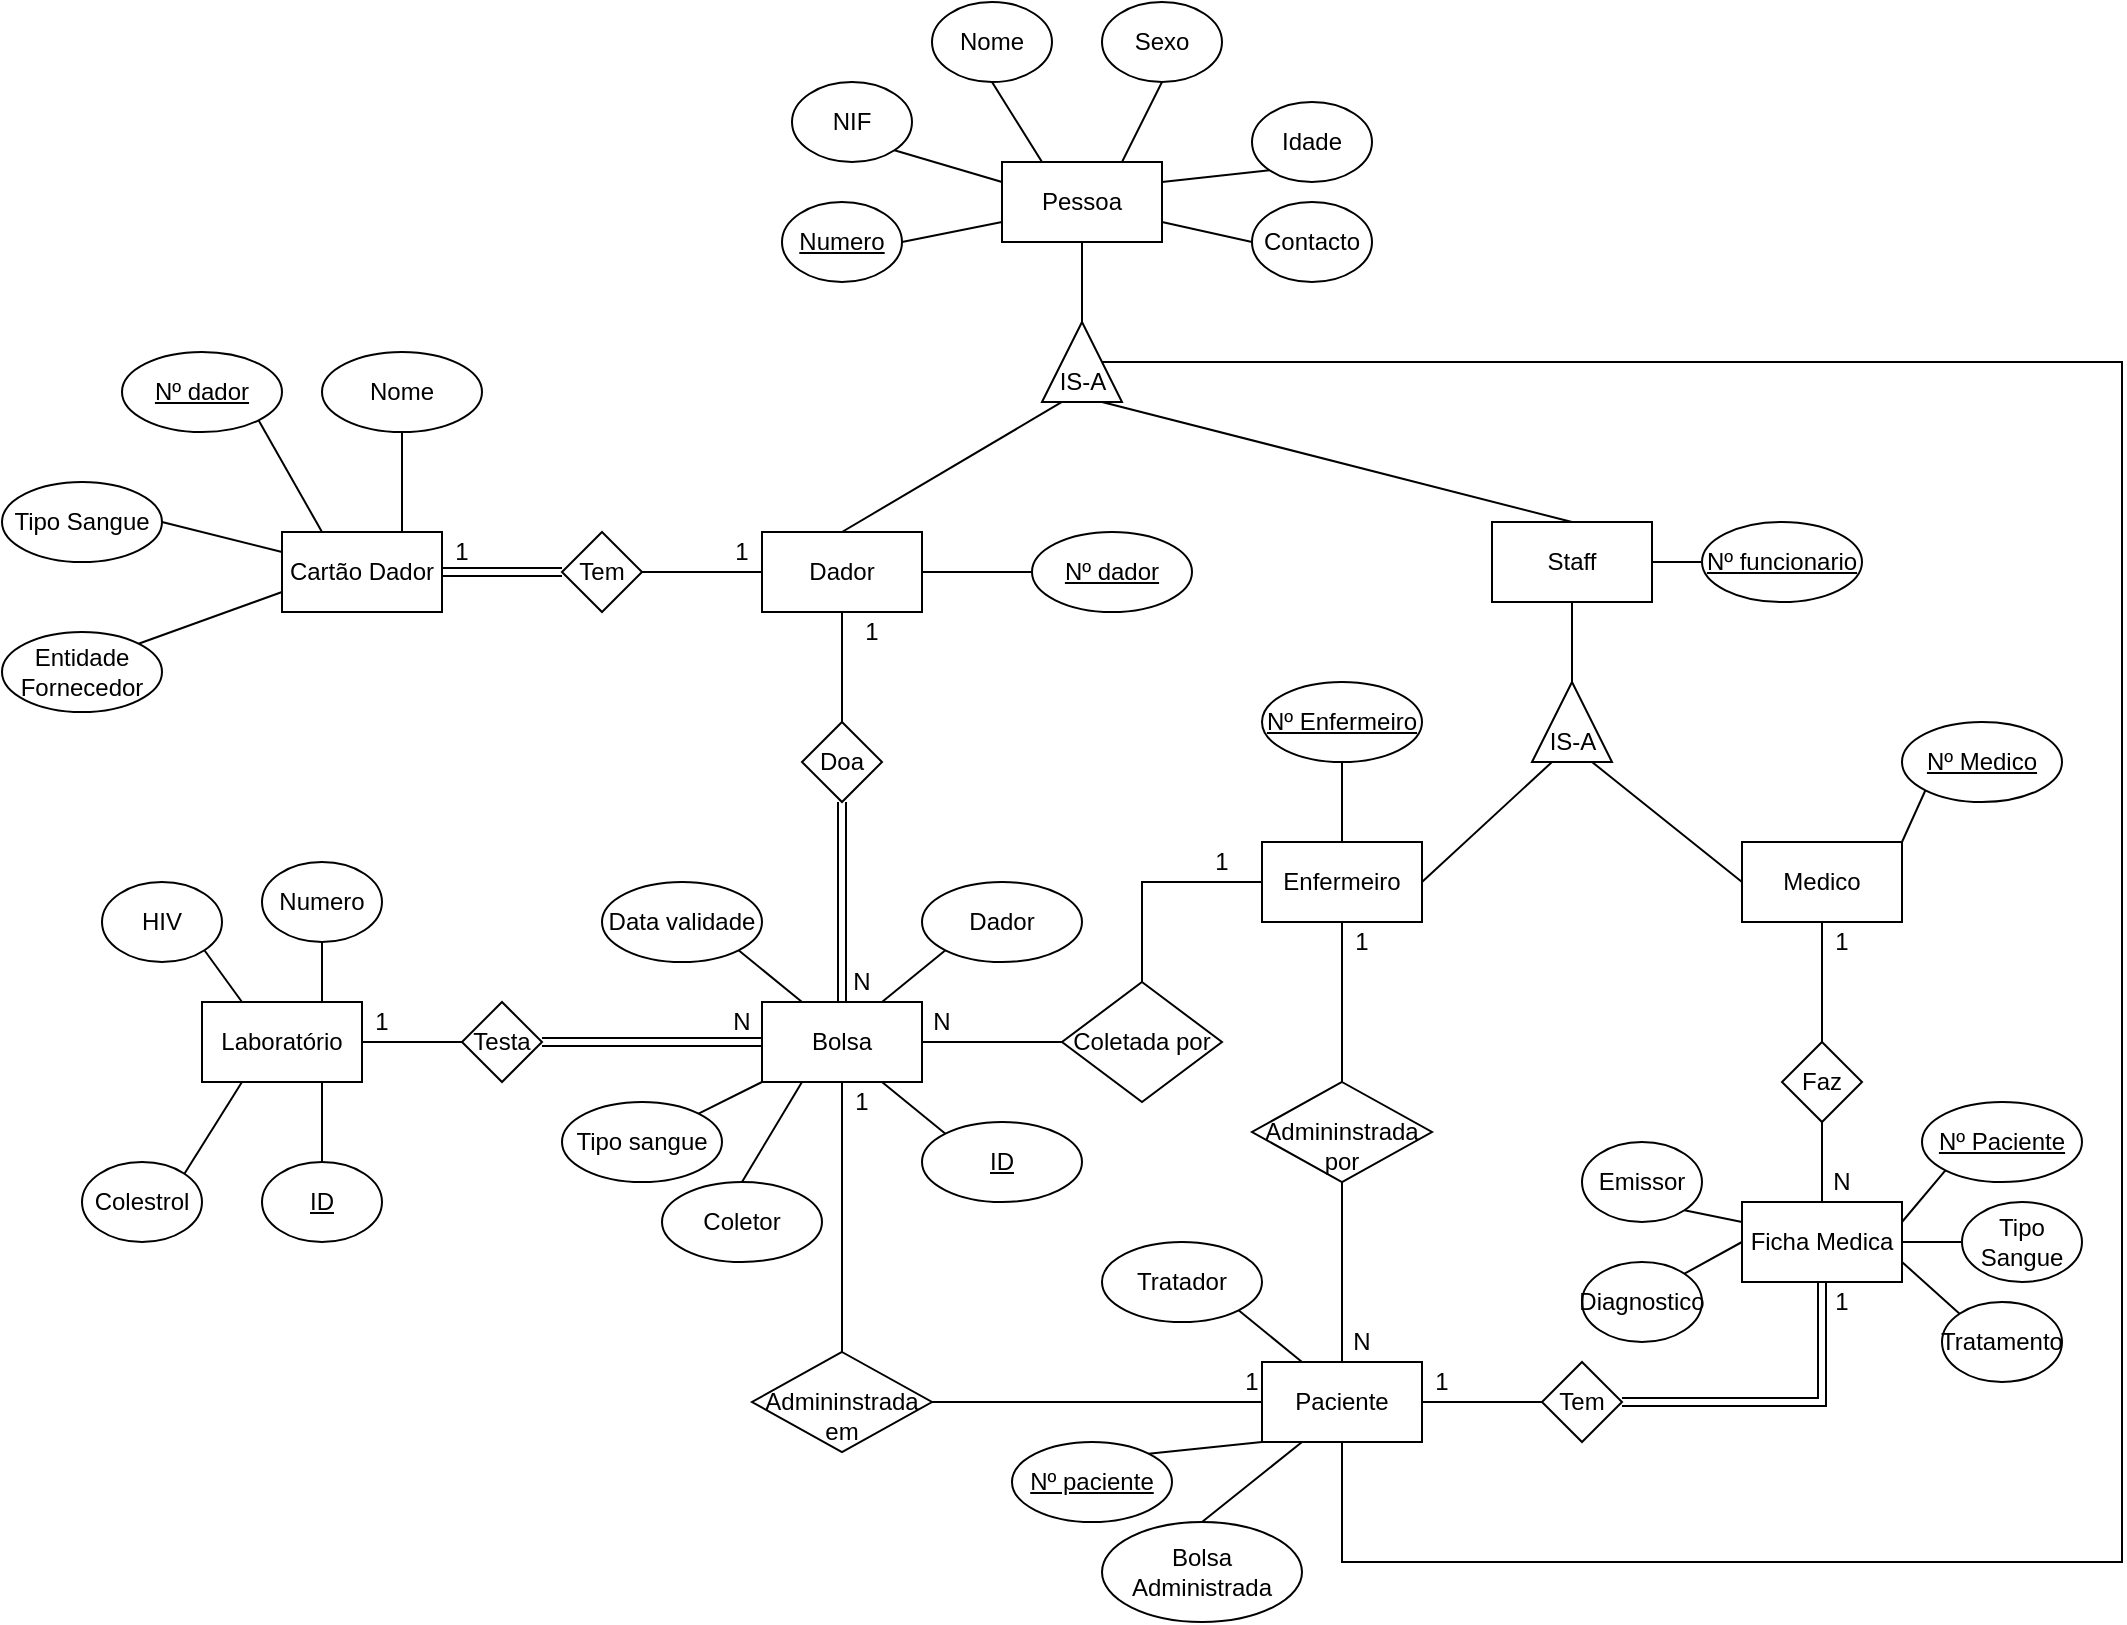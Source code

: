 <mxfile version="24.4.4" type="device">
  <diagram name="Page-1" id="y9fdvsJP01LTRV1NXIzd">
    <mxGraphModel dx="2085" dy="1776" grid="1" gridSize="10" guides="1" tooltips="1" connect="1" arrows="1" fold="1" page="1" pageScale="1" pageWidth="850" pageHeight="1100" math="0" shadow="0">
      <root>
        <mxCell id="0" />
        <mxCell id="1" parent="0" />
        <mxCell id="dB53JGvOFBfMMkXf-lnQ-2" value="Cartão Dador" style="rounded=0;whiteSpace=wrap;html=1;" parent="1" vertex="1">
          <mxGeometry x="40" y="225" width="80" height="40" as="geometry" />
        </mxCell>
        <mxCell id="dB53JGvOFBfMMkXf-lnQ-24" value="Pessoa" style="rounded=0;whiteSpace=wrap;html=1;" parent="1" vertex="1">
          <mxGeometry x="400" y="40" width="80" height="40" as="geometry" />
        </mxCell>
        <mxCell id="dB53JGvOFBfMMkXf-lnQ-25" value="Dador" style="rounded=0;whiteSpace=wrap;html=1;" parent="1" vertex="1">
          <mxGeometry x="280" y="225" width="80" height="40" as="geometry" />
        </mxCell>
        <mxCell id="dB53JGvOFBfMMkXf-lnQ-26" value="Paciente" style="rounded=0;whiteSpace=wrap;html=1;" parent="1" vertex="1">
          <mxGeometry x="530" y="640" width="80" height="40" as="geometry" />
        </mxCell>
        <mxCell id="dB53JGvOFBfMMkXf-lnQ-27" value="Staff" style="rounded=0;whiteSpace=wrap;html=1;" parent="1" vertex="1">
          <mxGeometry x="645" y="220" width="80" height="40" as="geometry" />
        </mxCell>
        <mxCell id="dB53JGvOFBfMMkXf-lnQ-29" value="Bolsa" style="rounded=0;whiteSpace=wrap;html=1;" parent="1" vertex="1">
          <mxGeometry x="280" y="460" width="80" height="40" as="geometry" />
        </mxCell>
        <mxCell id="dB53JGvOFBfMMkXf-lnQ-30" value="Laboratório" style="rounded=0;whiteSpace=wrap;html=1;" parent="1" vertex="1">
          <mxGeometry y="460" width="80" height="40" as="geometry" />
        </mxCell>
        <mxCell id="dB53JGvOFBfMMkXf-lnQ-31" value="Medico" style="rounded=0;whiteSpace=wrap;html=1;" parent="1" vertex="1">
          <mxGeometry x="770" y="380" width="80" height="40" as="geometry" />
        </mxCell>
        <mxCell id="dB53JGvOFBfMMkXf-lnQ-32" value="Enfermeiro" style="rounded=0;whiteSpace=wrap;html=1;" parent="1" vertex="1">
          <mxGeometry x="530" y="380" width="80" height="40" as="geometry" />
        </mxCell>
        <mxCell id="dB53JGvOFBfMMkXf-lnQ-33" value="Ficha Medica" style="rounded=0;whiteSpace=wrap;html=1;" parent="1" vertex="1">
          <mxGeometry x="770" y="560" width="80" height="40" as="geometry" />
        </mxCell>
        <mxCell id="dB53JGvOFBfMMkXf-lnQ-37" value="Tem" style="rhombus;whiteSpace=wrap;html=1;" parent="1" vertex="1">
          <mxGeometry x="180" y="225" width="40" height="40" as="geometry" />
        </mxCell>
        <mxCell id="dB53JGvOFBfMMkXf-lnQ-38" value="Doa" style="rhombus;whiteSpace=wrap;html=1;" parent="1" vertex="1">
          <mxGeometry x="300" y="320" width="40" height="40" as="geometry" />
        </mxCell>
        <mxCell id="dB53JGvOFBfMMkXf-lnQ-39" value="Testa" style="rhombus;whiteSpace=wrap;html=1;" parent="1" vertex="1">
          <mxGeometry x="130" y="460" width="40" height="40" as="geometry" />
        </mxCell>
        <mxCell id="dB53JGvOFBfMMkXf-lnQ-40" value="Faz" style="rhombus;whiteSpace=wrap;html=1;" parent="1" vertex="1">
          <mxGeometry x="790" y="480" width="40" height="40" as="geometry" />
        </mxCell>
        <mxCell id="dB53JGvOFBfMMkXf-lnQ-41" value="Coletada por" style="rhombus;whiteSpace=wrap;html=1;" parent="1" vertex="1">
          <mxGeometry x="430" y="450" width="80" height="60" as="geometry" />
        </mxCell>
        <mxCell id="dB53JGvOFBfMMkXf-lnQ-43" value="&lt;div&gt;&lt;br&gt;&lt;/div&gt;Admininstrada&lt;div&gt;em&lt;/div&gt;" style="rhombus;whiteSpace=wrap;html=1;" parent="1" vertex="1">
          <mxGeometry x="275" y="635" width="90" height="50" as="geometry" />
        </mxCell>
        <mxCell id="dB53JGvOFBfMMkXf-lnQ-46" value="&lt;div&gt;&lt;br&gt;&lt;/div&gt;Admininstrada&lt;div&gt;por&lt;/div&gt;" style="rhombus;whiteSpace=wrap;html=1;" parent="1" vertex="1">
          <mxGeometry x="525" y="500" width="90" height="50" as="geometry" />
        </mxCell>
        <mxCell id="dB53JGvOFBfMMkXf-lnQ-47" value="" style="triangle;whiteSpace=wrap;html=1;rotation=-90;" parent="1" vertex="1">
          <mxGeometry x="420" y="120" width="40" height="40" as="geometry" />
        </mxCell>
        <mxCell id="dB53JGvOFBfMMkXf-lnQ-48" value="IS-A" style="text;html=1;align=center;verticalAlign=middle;resizable=0;points=[];autosize=1;strokeColor=none;fillColor=none;" parent="1" vertex="1">
          <mxGeometry x="415" y="135" width="50" height="30" as="geometry" />
        </mxCell>
        <mxCell id="dB53JGvOFBfMMkXf-lnQ-51" value="" style="triangle;whiteSpace=wrap;html=1;rotation=-90;" parent="1" vertex="1">
          <mxGeometry x="665" y="300" width="40" height="40" as="geometry" />
        </mxCell>
        <mxCell id="dB53JGvOFBfMMkXf-lnQ-52" value="IS-A" style="text;html=1;align=center;verticalAlign=middle;resizable=0;points=[];autosize=1;strokeColor=none;fillColor=none;" parent="1" vertex="1">
          <mxGeometry x="660" y="315" width="50" height="30" as="geometry" />
        </mxCell>
        <mxCell id="dB53JGvOFBfMMkXf-lnQ-57" style="edgeStyle=none;rounded=0;orthogonalLoop=1;jettySize=auto;html=1;entryX=1;entryY=0.5;entryDx=0;entryDy=0;endArrow=none;endFill=0;exitX=0.5;exitY=1;exitDx=0;exitDy=0;" parent="1" source="dB53JGvOFBfMMkXf-lnQ-24" target="dB53JGvOFBfMMkXf-lnQ-47" edge="1">
          <mxGeometry relative="1" as="geometry">
            <mxPoint x="160" y="160" as="sourcePoint" />
            <mxPoint x="160" y="200" as="targetPoint" />
          </mxGeometry>
        </mxCell>
        <mxCell id="dB53JGvOFBfMMkXf-lnQ-58" style="edgeStyle=none;rounded=0;orthogonalLoop=1;jettySize=auto;html=1;entryX=1;entryY=0.5;entryDx=0;entryDy=0;endArrow=none;endFill=0;exitX=0;exitY=0.5;exitDx=0;exitDy=0;shape=link;" parent="1" source="dB53JGvOFBfMMkXf-lnQ-37" target="dB53JGvOFBfMMkXf-lnQ-2" edge="1">
          <mxGeometry relative="1" as="geometry">
            <mxPoint x="170" y="170" as="sourcePoint" />
            <mxPoint x="170" y="210" as="targetPoint" />
          </mxGeometry>
        </mxCell>
        <mxCell id="dB53JGvOFBfMMkXf-lnQ-59" style="edgeStyle=none;rounded=0;orthogonalLoop=1;jettySize=auto;html=1;entryX=1;entryY=0.5;entryDx=0;entryDy=0;endArrow=none;endFill=0;exitX=0;exitY=0.5;exitDx=0;exitDy=0;" parent="1" source="dB53JGvOFBfMMkXf-lnQ-25" target="dB53JGvOFBfMMkXf-lnQ-37" edge="1">
          <mxGeometry relative="1" as="geometry">
            <mxPoint x="225" y="160" as="sourcePoint" />
            <mxPoint x="285" y="280" as="targetPoint" />
          </mxGeometry>
        </mxCell>
        <mxCell id="dB53JGvOFBfMMkXf-lnQ-60" style="edgeStyle=none;rounded=0;orthogonalLoop=1;jettySize=auto;html=1;entryX=0.5;entryY=0;entryDx=0;entryDy=0;endArrow=none;endFill=0;exitX=0.5;exitY=1;exitDx=0;exitDy=0;" parent="1" source="dB53JGvOFBfMMkXf-lnQ-25" target="dB53JGvOFBfMMkXf-lnQ-38" edge="1">
          <mxGeometry relative="1" as="geometry">
            <mxPoint x="190" y="190" as="sourcePoint" />
            <mxPoint x="190" y="230" as="targetPoint" />
          </mxGeometry>
        </mxCell>
        <mxCell id="dB53JGvOFBfMMkXf-lnQ-61" style="edgeStyle=none;rounded=0;orthogonalLoop=1;jettySize=auto;html=1;entryX=0.5;entryY=0;entryDx=0;entryDy=0;endArrow=none;endFill=0;exitX=0.5;exitY=1;exitDx=0;exitDy=0;shape=link;" parent="1" source="dB53JGvOFBfMMkXf-lnQ-38" target="dB53JGvOFBfMMkXf-lnQ-29" edge="1">
          <mxGeometry relative="1" as="geometry">
            <mxPoint x="200" y="200" as="sourcePoint" />
            <mxPoint x="200" y="240" as="targetPoint" />
          </mxGeometry>
        </mxCell>
        <mxCell id="dB53JGvOFBfMMkXf-lnQ-62" style="edgeStyle=none;rounded=0;orthogonalLoop=1;jettySize=auto;html=1;entryX=0;entryY=0.5;entryDx=0;entryDy=0;endArrow=none;endFill=0;exitX=1;exitY=0.5;exitDx=0;exitDy=0;" parent="1" source="dB53JGvOFBfMMkXf-lnQ-30" target="dB53JGvOFBfMMkXf-lnQ-39" edge="1">
          <mxGeometry relative="1" as="geometry">
            <mxPoint x="210" y="250" as="sourcePoint" />
            <mxPoint x="210" y="290" as="targetPoint" />
            <Array as="points">
              <mxPoint x="80" y="480" />
            </Array>
          </mxGeometry>
        </mxCell>
        <mxCell id="dB53JGvOFBfMMkXf-lnQ-63" style="edgeStyle=none;rounded=0;orthogonalLoop=1;jettySize=auto;html=1;entryX=1;entryY=0.5;entryDx=0;entryDy=0;endArrow=none;endFill=0;exitX=0;exitY=0.5;exitDx=0;exitDy=0;shape=link;" parent="1" source="dB53JGvOFBfMMkXf-lnQ-29" target="dB53JGvOFBfMMkXf-lnQ-39" edge="1">
          <mxGeometry relative="1" as="geometry">
            <mxPoint x="220" y="280" as="sourcePoint" />
            <mxPoint x="220" y="320" as="targetPoint" />
          </mxGeometry>
        </mxCell>
        <mxCell id="dB53JGvOFBfMMkXf-lnQ-64" style="edgeStyle=none;rounded=0;orthogonalLoop=1;jettySize=auto;html=1;entryX=0.5;entryY=0;entryDx=0;entryDy=0;endArrow=none;endFill=0;exitX=0.3;exitY=0.833;exitDx=0;exitDy=0;exitPerimeter=0;" parent="1" source="dB53JGvOFBfMMkXf-lnQ-48" target="dB53JGvOFBfMMkXf-lnQ-25" edge="1">
          <mxGeometry relative="1" as="geometry">
            <mxPoint x="230" y="230" as="sourcePoint" />
            <mxPoint x="230" y="270" as="targetPoint" />
          </mxGeometry>
        </mxCell>
        <mxCell id="dB53JGvOFBfMMkXf-lnQ-65" style="edgeStyle=none;rounded=0;orthogonalLoop=1;jettySize=auto;html=1;entryX=0.5;entryY=0;entryDx=0;entryDy=0;endArrow=none;endFill=0;exitX=0.7;exitY=0.833;exitDx=0;exitDy=0;exitPerimeter=0;" parent="1" source="dB53JGvOFBfMMkXf-lnQ-48" target="dB53JGvOFBfMMkXf-lnQ-27" edge="1">
          <mxGeometry relative="1" as="geometry">
            <mxPoint x="450" y="200" as="sourcePoint" />
            <mxPoint x="240" y="280" as="targetPoint" />
          </mxGeometry>
        </mxCell>
        <mxCell id="dB53JGvOFBfMMkXf-lnQ-66" style="edgeStyle=none;rounded=0;orthogonalLoop=1;jettySize=auto;html=1;entryX=1;entryY=0.5;entryDx=0;entryDy=0;endArrow=none;endFill=0;exitX=0.5;exitY=1;exitDx=0;exitDy=0;" parent="1" source="dB53JGvOFBfMMkXf-lnQ-27" target="dB53JGvOFBfMMkXf-lnQ-51" edge="1">
          <mxGeometry relative="1" as="geometry">
            <mxPoint x="315" y="250" as="sourcePoint" />
            <mxPoint x="315" y="290" as="targetPoint" />
          </mxGeometry>
        </mxCell>
        <mxCell id="dB53JGvOFBfMMkXf-lnQ-67" style="edgeStyle=none;rounded=0;orthogonalLoop=1;jettySize=auto;html=1;entryX=1;entryY=0.5;entryDx=0;entryDy=0;endArrow=none;endFill=0;exitX=0;exitY=0.25;exitDx=0;exitDy=0;" parent="1" source="dB53JGvOFBfMMkXf-lnQ-51" target="dB53JGvOFBfMMkXf-lnQ-32" edge="1">
          <mxGeometry relative="1" as="geometry">
            <mxPoint x="680" y="350" as="sourcePoint" />
            <mxPoint x="755" y="308" as="targetPoint" />
            <Array as="points" />
          </mxGeometry>
        </mxCell>
        <mxCell id="dB53JGvOFBfMMkXf-lnQ-68" style="edgeStyle=none;rounded=0;orthogonalLoop=1;jettySize=auto;html=1;entryX=0;entryY=0.5;entryDx=0;entryDy=0;endArrow=none;endFill=0;exitX=0;exitY=0.75;exitDx=0;exitDy=0;" parent="1" source="dB53JGvOFBfMMkXf-lnQ-51" target="dB53JGvOFBfMMkXf-lnQ-31" edge="1">
          <mxGeometry relative="1" as="geometry">
            <mxPoint x="765" y="280" as="sourcePoint" />
            <mxPoint x="765" y="318" as="targetPoint" />
            <Array as="points" />
          </mxGeometry>
        </mxCell>
        <mxCell id="dB53JGvOFBfMMkXf-lnQ-69" style="edgeStyle=none;rounded=0;orthogonalLoop=1;jettySize=auto;html=1;entryX=0.5;entryY=0;entryDx=0;entryDy=0;endArrow=none;endFill=0;exitX=0.5;exitY=1;exitDx=0;exitDy=0;" parent="1" source="dB53JGvOFBfMMkXf-lnQ-31" target="dB53JGvOFBfMMkXf-lnQ-40" edge="1">
          <mxGeometry relative="1" as="geometry">
            <mxPoint x="645" y="310" as="sourcePoint" />
            <mxPoint x="645" y="348" as="targetPoint" />
          </mxGeometry>
        </mxCell>
        <mxCell id="dB53JGvOFBfMMkXf-lnQ-70" style="edgeStyle=none;rounded=0;orthogonalLoop=1;jettySize=auto;html=1;entryX=0.5;entryY=0;entryDx=0;entryDy=0;endArrow=none;endFill=0;exitX=0.5;exitY=1;exitDx=0;exitDy=0;" parent="1" source="dB53JGvOFBfMMkXf-lnQ-32" target="dB53JGvOFBfMMkXf-lnQ-46" edge="1">
          <mxGeometry relative="1" as="geometry">
            <mxPoint x="655" y="320" as="sourcePoint" />
            <mxPoint x="655" y="358" as="targetPoint" />
          </mxGeometry>
        </mxCell>
        <mxCell id="dB53JGvOFBfMMkXf-lnQ-71" style="edgeStyle=none;rounded=0;orthogonalLoop=1;jettySize=auto;html=1;entryX=0.5;entryY=0;entryDx=0;entryDy=0;endArrow=none;endFill=0;exitX=0.5;exitY=1;exitDx=0;exitDy=0;" parent="1" source="dB53JGvOFBfMMkXf-lnQ-40" target="dB53JGvOFBfMMkXf-lnQ-33" edge="1">
          <mxGeometry relative="1" as="geometry">
            <mxPoint x="795" y="330" as="sourcePoint" />
            <mxPoint x="795" y="368" as="targetPoint" />
          </mxGeometry>
        </mxCell>
        <mxCell id="dB53JGvOFBfMMkXf-lnQ-73" style="edgeStyle=none;rounded=0;orthogonalLoop=1;jettySize=auto;html=1;entryX=0.5;entryY=1;entryDx=0;entryDy=0;endArrow=none;endFill=0;exitX=0.5;exitY=0;exitDx=0;exitDy=0;" parent="1" source="dB53JGvOFBfMMkXf-lnQ-43" target="dB53JGvOFBfMMkXf-lnQ-29" edge="1">
          <mxGeometry relative="1" as="geometry">
            <mxPoint x="470" y="650" as="sourcePoint" />
            <mxPoint x="570" y="580" as="targetPoint" />
          </mxGeometry>
        </mxCell>
        <mxCell id="dB53JGvOFBfMMkXf-lnQ-74" style="edgeStyle=none;rounded=0;orthogonalLoop=1;jettySize=auto;html=1;entryX=1;entryY=0.5;entryDx=0;entryDy=0;endArrow=none;endFill=0;exitX=0;exitY=0.5;exitDx=0;exitDy=0;" parent="1" source="dB53JGvOFBfMMkXf-lnQ-26" target="dB53JGvOFBfMMkXf-lnQ-43" edge="1">
          <mxGeometry relative="1" as="geometry">
            <mxPoint x="240" y="670" as="sourcePoint" />
            <mxPoint x="320" y="580" as="targetPoint" />
            <Array as="points" />
          </mxGeometry>
        </mxCell>
        <mxCell id="dB53JGvOFBfMMkXf-lnQ-75" style="edgeStyle=none;rounded=0;orthogonalLoop=1;jettySize=auto;html=1;entryX=1;entryY=0.5;entryDx=0;entryDy=0;endArrow=none;endFill=0;exitX=0;exitY=0.5;exitDx=0;exitDy=0;" parent="1" source="dB53JGvOFBfMMkXf-lnQ-41" target="dB53JGvOFBfMMkXf-lnQ-29" edge="1">
          <mxGeometry relative="1" as="geometry">
            <mxPoint x="330" y="390" as="sourcePoint" />
            <mxPoint x="330" y="430" as="targetPoint" />
          </mxGeometry>
        </mxCell>
        <mxCell id="dB53JGvOFBfMMkXf-lnQ-78" style="edgeStyle=none;rounded=0;orthogonalLoop=1;jettySize=auto;html=1;entryX=0.5;entryY=0;entryDx=0;entryDy=0;endArrow=none;endFill=0;exitX=0.5;exitY=1;exitDx=0;exitDy=0;" parent="1" source="dB53JGvOFBfMMkXf-lnQ-46" target="dB53JGvOFBfMMkXf-lnQ-26" edge="1">
          <mxGeometry relative="1" as="geometry">
            <mxPoint x="700" y="450" as="sourcePoint" />
            <mxPoint x="700" y="530" as="targetPoint" />
            <Array as="points" />
          </mxGeometry>
        </mxCell>
        <mxCell id="dB53JGvOFBfMMkXf-lnQ-79" value="Tem" style="rhombus;whiteSpace=wrap;html=1;" parent="1" vertex="1">
          <mxGeometry x="670" y="640" width="40" height="40" as="geometry" />
        </mxCell>
        <mxCell id="dB53JGvOFBfMMkXf-lnQ-80" style="edgeStyle=none;rounded=0;orthogonalLoop=1;jettySize=auto;html=1;entryX=0.5;entryY=1;entryDx=0;entryDy=0;endArrow=none;endFill=0;exitX=1;exitY=0.5;exitDx=0;exitDy=0;shape=link;" parent="1" source="dB53JGvOFBfMMkXf-lnQ-79" target="dB53JGvOFBfMMkXf-lnQ-33" edge="1">
          <mxGeometry relative="1" as="geometry">
            <mxPoint x="820" y="575" as="sourcePoint" />
            <mxPoint x="820" y="650" as="targetPoint" />
            <Array as="points">
              <mxPoint x="810" y="660" />
            </Array>
          </mxGeometry>
        </mxCell>
        <mxCell id="dB53JGvOFBfMMkXf-lnQ-81" style="edgeStyle=none;rounded=0;orthogonalLoop=1;jettySize=auto;html=1;entryX=0;entryY=0.5;entryDx=0;entryDy=0;endArrow=none;endFill=0;exitX=1;exitY=0.5;exitDx=0;exitDy=0;" parent="1" source="dB53JGvOFBfMMkXf-lnQ-26" target="dB53JGvOFBfMMkXf-lnQ-79" edge="1">
          <mxGeometry relative="1" as="geometry">
            <mxPoint x="720" y="670" as="sourcePoint" />
            <mxPoint x="780" y="670" as="targetPoint" />
          </mxGeometry>
        </mxCell>
        <mxCell id="dB53JGvOFBfMMkXf-lnQ-82" style="edgeStyle=none;rounded=0;orthogonalLoop=1;jettySize=auto;html=1;endArrow=none;endFill=0;entryX=0.5;entryY=1;entryDx=0;entryDy=0;exitX=0.5;exitY=1;exitDx=0;exitDy=0;" parent="1" source="dB53JGvOFBfMMkXf-lnQ-47" target="dB53JGvOFBfMMkXf-lnQ-26" edge="1">
          <mxGeometry relative="1" as="geometry">
            <mxPoint x="465" y="188" as="sourcePoint" />
            <mxPoint x="420" y="730" as="targetPoint" />
            <Array as="points">
              <mxPoint x="960" y="140" />
              <mxPoint x="960" y="440" />
              <mxPoint x="960" y="740" />
              <mxPoint x="570" y="740" />
            </Array>
          </mxGeometry>
        </mxCell>
        <mxCell id="dB53JGvOFBfMMkXf-lnQ-87" value="1" style="text;html=1;align=center;verticalAlign=middle;whiteSpace=wrap;rounded=0;" parent="1" vertex="1">
          <mxGeometry x="110" y="225" width="40" height="20" as="geometry" />
        </mxCell>
        <mxCell id="dB53JGvOFBfMMkXf-lnQ-88" value="N" style="text;html=1;align=center;verticalAlign=middle;whiteSpace=wrap;rounded=0;" parent="1" vertex="1">
          <mxGeometry x="310" y="440" width="40" height="20" as="geometry" />
        </mxCell>
        <mxCell id="dB53JGvOFBfMMkXf-lnQ-89" value="1" style="text;html=1;align=center;verticalAlign=middle;whiteSpace=wrap;rounded=0;" parent="1" vertex="1">
          <mxGeometry x="250" y="225" width="40" height="20" as="geometry" />
        </mxCell>
        <mxCell id="dB53JGvOFBfMMkXf-lnQ-90" value="1" style="text;html=1;align=center;verticalAlign=middle;whiteSpace=wrap;rounded=0;" parent="1" vertex="1">
          <mxGeometry x="315" y="265" width="40" height="20" as="geometry" />
        </mxCell>
        <mxCell id="dB53JGvOFBfMMkXf-lnQ-91" value="N" style="text;html=1;align=center;verticalAlign=middle;whiteSpace=wrap;rounded=0;" parent="1" vertex="1">
          <mxGeometry x="250" y="460" width="40" height="20" as="geometry" />
        </mxCell>
        <mxCell id="dB53JGvOFBfMMkXf-lnQ-95" value="1" style="text;html=1;align=center;verticalAlign=middle;whiteSpace=wrap;rounded=0;" parent="1" vertex="1">
          <mxGeometry x="70" y="460" width="40" height="20" as="geometry" />
        </mxCell>
        <mxCell id="dB53JGvOFBfMMkXf-lnQ-96" value="1" style="text;html=1;align=center;verticalAlign=middle;whiteSpace=wrap;rounded=0;" parent="1" vertex="1">
          <mxGeometry x="310" y="500" width="40" height="20" as="geometry" />
        </mxCell>
        <mxCell id="dB53JGvOFBfMMkXf-lnQ-97" value="1" style="text;html=1;align=center;verticalAlign=middle;whiteSpace=wrap;rounded=0;" parent="1" vertex="1">
          <mxGeometry x="505" y="640" width="40" height="20" as="geometry" />
        </mxCell>
        <mxCell id="dB53JGvOFBfMMkXf-lnQ-98" value="1" style="text;html=1;align=center;verticalAlign=middle;whiteSpace=wrap;rounded=0;" parent="1" vertex="1">
          <mxGeometry x="490" y="380" width="40" height="20" as="geometry" />
        </mxCell>
        <mxCell id="dB53JGvOFBfMMkXf-lnQ-99" value="N" style="text;html=1;align=center;verticalAlign=middle;whiteSpace=wrap;rounded=0;" parent="1" vertex="1">
          <mxGeometry x="350" y="460" width="40" height="20" as="geometry" />
        </mxCell>
        <mxCell id="dB53JGvOFBfMMkXf-lnQ-100" value="1" style="text;html=1;align=center;verticalAlign=middle;whiteSpace=wrap;rounded=0;" parent="1" vertex="1">
          <mxGeometry x="560" y="420" width="40" height="20" as="geometry" />
        </mxCell>
        <mxCell id="dB53JGvOFBfMMkXf-lnQ-101" value="N" style="text;html=1;align=center;verticalAlign=middle;whiteSpace=wrap;rounded=0;" parent="1" vertex="1">
          <mxGeometry x="560" y="620" width="40" height="20" as="geometry" />
        </mxCell>
        <mxCell id="dB53JGvOFBfMMkXf-lnQ-102" value="1" style="text;html=1;align=center;verticalAlign=middle;whiteSpace=wrap;rounded=0;" parent="1" vertex="1">
          <mxGeometry x="600" y="640" width="40" height="20" as="geometry" />
        </mxCell>
        <mxCell id="dB53JGvOFBfMMkXf-lnQ-104" value="1" style="text;html=1;align=center;verticalAlign=middle;whiteSpace=wrap;rounded=0;" parent="1" vertex="1">
          <mxGeometry x="800" y="420" width="40" height="20" as="geometry" />
        </mxCell>
        <mxCell id="dB53JGvOFBfMMkXf-lnQ-105" value="1" style="text;html=1;align=center;verticalAlign=middle;whiteSpace=wrap;rounded=0;" parent="1" vertex="1">
          <mxGeometry x="800" y="600" width="40" height="20" as="geometry" />
        </mxCell>
        <mxCell id="dB53JGvOFBfMMkXf-lnQ-120" value="N" style="text;html=1;align=center;verticalAlign=middle;whiteSpace=wrap;rounded=0;" parent="1" vertex="1">
          <mxGeometry x="800" y="540" width="40" height="20" as="geometry" />
        </mxCell>
        <mxCell id="dB53JGvOFBfMMkXf-lnQ-121" value="Nome" style="ellipse;whiteSpace=wrap;html=1;" parent="1" vertex="1">
          <mxGeometry x="365" y="-40" width="60" height="40" as="geometry" />
        </mxCell>
        <mxCell id="dB53JGvOFBfMMkXf-lnQ-122" value="Sexo" style="ellipse;whiteSpace=wrap;html=1;" parent="1" vertex="1">
          <mxGeometry x="450" y="-40" width="60" height="40" as="geometry" />
        </mxCell>
        <mxCell id="dB53JGvOFBfMMkXf-lnQ-123" value="Idade" style="ellipse;whiteSpace=wrap;html=1;" parent="1" vertex="1">
          <mxGeometry x="525" y="10" width="60" height="40" as="geometry" />
        </mxCell>
        <mxCell id="dB53JGvOFBfMMkXf-lnQ-124" value="Contacto" style="ellipse;whiteSpace=wrap;html=1;" parent="1" vertex="1">
          <mxGeometry x="525" y="60" width="60" height="40" as="geometry" />
        </mxCell>
        <mxCell id="dB53JGvOFBfMMkXf-lnQ-134" value="&lt;u&gt;Nº funcionario&lt;/u&gt;" style="ellipse;whiteSpace=wrap;html=1;" parent="1" vertex="1">
          <mxGeometry x="750" y="220" width="80" height="40" as="geometry" />
        </mxCell>
        <mxCell id="dB53JGvOFBfMMkXf-lnQ-135" value="&lt;u&gt;Nº Paciente&lt;/u&gt;" style="ellipse;whiteSpace=wrap;html=1;" parent="1" vertex="1">
          <mxGeometry x="860" y="510" width="80" height="40" as="geometry" />
        </mxCell>
        <mxCell id="dB53JGvOFBfMMkXf-lnQ-136" value="Tipo Sangue" style="ellipse;whiteSpace=wrap;html=1;" parent="1" vertex="1">
          <mxGeometry x="880" y="560" width="60" height="40" as="geometry" />
        </mxCell>
        <mxCell id="dB53JGvOFBfMMkXf-lnQ-138" value="Diagnostico" style="ellipse;whiteSpace=wrap;html=1;" parent="1" vertex="1">
          <mxGeometry x="690" y="590" width="60" height="40" as="geometry" />
        </mxCell>
        <mxCell id="dB53JGvOFBfMMkXf-lnQ-139" value="Tratamento" style="ellipse;whiteSpace=wrap;html=1;" parent="1" vertex="1">
          <mxGeometry x="870" y="610" width="60" height="40" as="geometry" />
        </mxCell>
        <mxCell id="dB53JGvOFBfMMkXf-lnQ-140" value="&lt;u&gt;Nº paciente&lt;/u&gt;" style="ellipse;whiteSpace=wrap;html=1;" parent="1" vertex="1">
          <mxGeometry x="405" y="680" width="80" height="40" as="geometry" />
        </mxCell>
        <mxCell id="dB53JGvOFBfMMkXf-lnQ-141" value="&lt;u&gt;ID&lt;/u&gt;" style="ellipse;whiteSpace=wrap;html=1;" parent="1" vertex="1">
          <mxGeometry x="30" y="540" width="60" height="40" as="geometry" />
        </mxCell>
        <mxCell id="dB53JGvOFBfMMkXf-lnQ-142" value="Colestrol" style="ellipse;whiteSpace=wrap;html=1;" parent="1" vertex="1">
          <mxGeometry x="-60" y="540" width="60" height="40" as="geometry" />
        </mxCell>
        <mxCell id="dB53JGvOFBfMMkXf-lnQ-143" value="HIV" style="ellipse;whiteSpace=wrap;html=1;" parent="1" vertex="1">
          <mxGeometry x="-50" y="400" width="60" height="40" as="geometry" />
        </mxCell>
        <mxCell id="dB53JGvOFBfMMkXf-lnQ-144" value="&lt;u&gt;Nº dador&lt;/u&gt;" style="ellipse;whiteSpace=wrap;html=1;" parent="1" vertex="1">
          <mxGeometry x="415" y="225" width="80" height="40" as="geometry" />
        </mxCell>
        <mxCell id="dB53JGvOFBfMMkXf-lnQ-145" value="&lt;u&gt;ID&lt;/u&gt;" style="ellipse;whiteSpace=wrap;html=1;" parent="1" vertex="1">
          <mxGeometry x="360" y="520" width="80" height="40" as="geometry" />
        </mxCell>
        <mxCell id="dB53JGvOFBfMMkXf-lnQ-146" value="Tipo sangue" style="ellipse;whiteSpace=wrap;html=1;" parent="1" vertex="1">
          <mxGeometry x="180" y="510" width="80" height="40" as="geometry" />
        </mxCell>
        <mxCell id="dB53JGvOFBfMMkXf-lnQ-147" value="Data validade" style="ellipse;whiteSpace=wrap;html=1;" parent="1" vertex="1">
          <mxGeometry x="200" y="400" width="80" height="40" as="geometry" />
        </mxCell>
        <mxCell id="dB53JGvOFBfMMkXf-lnQ-148" value="Dador" style="ellipse;whiteSpace=wrap;html=1;" parent="1" vertex="1">
          <mxGeometry x="360" y="400" width="80" height="40" as="geometry" />
        </mxCell>
        <mxCell id="dB53JGvOFBfMMkXf-lnQ-150" value="&lt;u&gt;Nº dador&lt;/u&gt;" style="ellipse;whiteSpace=wrap;html=1;" parent="1" vertex="1">
          <mxGeometry x="-40" y="135" width="80" height="40" as="geometry" />
        </mxCell>
        <mxCell id="dB53JGvOFBfMMkXf-lnQ-152" value="Tipo Sangue" style="ellipse;whiteSpace=wrap;html=1;" parent="1" vertex="1">
          <mxGeometry x="-100" y="200" width="80" height="40" as="geometry" />
        </mxCell>
        <mxCell id="dB53JGvOFBfMMkXf-lnQ-153" value="Entidade&lt;div&gt;Fornecedor&lt;/div&gt;" style="ellipse;whiteSpace=wrap;html=1;" parent="1" vertex="1">
          <mxGeometry x="-100" y="275" width="80" height="40" as="geometry" />
        </mxCell>
        <mxCell id="dB53JGvOFBfMMkXf-lnQ-154" value="Nome" style="ellipse;whiteSpace=wrap;html=1;" parent="1" vertex="1">
          <mxGeometry x="60" y="135" width="80" height="40" as="geometry" />
        </mxCell>
        <mxCell id="dB53JGvOFBfMMkXf-lnQ-156" style="edgeStyle=none;rounded=0;orthogonalLoop=1;jettySize=auto;html=1;entryX=0.25;entryY=0;entryDx=0;entryDy=0;endArrow=none;endFill=0;exitX=1;exitY=1;exitDx=0;exitDy=0;" parent="1" source="dB53JGvOFBfMMkXf-lnQ-150" target="dB53JGvOFBfMMkXf-lnQ-2" edge="1">
          <mxGeometry relative="1" as="geometry">
            <mxPoint x="18" y="209" as="sourcePoint" />
            <mxPoint x="50" y="235" as="targetPoint" />
          </mxGeometry>
        </mxCell>
        <mxCell id="dB53JGvOFBfMMkXf-lnQ-157" style="edgeStyle=none;rounded=0;orthogonalLoop=1;jettySize=auto;html=1;entryX=0;entryY=0.25;entryDx=0;entryDy=0;endArrow=none;endFill=0;exitX=1;exitY=0.5;exitDx=0;exitDy=0;" parent="1" source="dB53JGvOFBfMMkXf-lnQ-152" target="dB53JGvOFBfMMkXf-lnQ-2" edge="1">
          <mxGeometry relative="1" as="geometry">
            <mxPoint x="28" y="219" as="sourcePoint" />
            <mxPoint x="60" y="245" as="targetPoint" />
          </mxGeometry>
        </mxCell>
        <mxCell id="dB53JGvOFBfMMkXf-lnQ-158" style="edgeStyle=none;rounded=0;orthogonalLoop=1;jettySize=auto;html=1;entryX=0;entryY=0.75;entryDx=0;entryDy=0;endArrow=none;endFill=0;exitX=1;exitY=0;exitDx=0;exitDy=0;" parent="1" source="dB53JGvOFBfMMkXf-lnQ-153" target="dB53JGvOFBfMMkXf-lnQ-2" edge="1">
          <mxGeometry relative="1" as="geometry">
            <mxPoint x="-12" y="291" as="sourcePoint" />
            <mxPoint x="50" y="255" as="targetPoint" />
          </mxGeometry>
        </mxCell>
        <mxCell id="dB53JGvOFBfMMkXf-lnQ-159" style="edgeStyle=none;rounded=0;orthogonalLoop=1;jettySize=auto;html=1;entryX=0.75;entryY=0;entryDx=0;entryDy=0;endArrow=none;endFill=0;exitX=0.5;exitY=1;exitDx=0;exitDy=0;" parent="1" source="dB53JGvOFBfMMkXf-lnQ-154" target="dB53JGvOFBfMMkXf-lnQ-2" edge="1">
          <mxGeometry relative="1" as="geometry">
            <mxPoint x="100" y="170" as="sourcePoint" />
            <mxPoint x="50" y="265" as="targetPoint" />
          </mxGeometry>
        </mxCell>
        <mxCell id="dB53JGvOFBfMMkXf-lnQ-160" style="edgeStyle=none;rounded=0;orthogonalLoop=1;jettySize=auto;html=1;entryX=1;entryY=1;entryDx=0;entryDy=0;endArrow=none;endFill=0;exitX=0.25;exitY=0;exitDx=0;exitDy=0;" parent="1" source="dB53JGvOFBfMMkXf-lnQ-29" target="dB53JGvOFBfMMkXf-lnQ-147" edge="1">
          <mxGeometry relative="1" as="geometry">
            <mxPoint x="130" y="370" as="sourcePoint" />
            <mxPoint x="110" y="330" as="targetPoint" />
          </mxGeometry>
        </mxCell>
        <mxCell id="dB53JGvOFBfMMkXf-lnQ-161" style="edgeStyle=none;rounded=0;orthogonalLoop=1;jettySize=auto;html=1;entryX=0;entryY=1;entryDx=0;entryDy=0;endArrow=none;endFill=0;exitX=0.75;exitY=0;exitDx=0;exitDy=0;" parent="1" source="dB53JGvOFBfMMkXf-lnQ-29" target="dB53JGvOFBfMMkXf-lnQ-148" edge="1">
          <mxGeometry relative="1" as="geometry">
            <mxPoint x="370" y="450" as="sourcePoint" />
            <mxPoint x="278" y="444" as="targetPoint" />
          </mxGeometry>
        </mxCell>
        <mxCell id="dB53JGvOFBfMMkXf-lnQ-162" style="edgeStyle=none;rounded=0;orthogonalLoop=1;jettySize=auto;html=1;entryX=1;entryY=0;entryDx=0;entryDy=0;endArrow=none;endFill=0;exitX=0;exitY=1;exitDx=0;exitDy=0;" parent="1" source="dB53JGvOFBfMMkXf-lnQ-29" target="dB53JGvOFBfMMkXf-lnQ-146" edge="1">
          <mxGeometry relative="1" as="geometry">
            <mxPoint x="320" y="480" as="sourcePoint" />
            <mxPoint x="288" y="454" as="targetPoint" />
          </mxGeometry>
        </mxCell>
        <mxCell id="dB53JGvOFBfMMkXf-lnQ-163" style="edgeStyle=none;rounded=0;orthogonalLoop=1;jettySize=auto;html=1;entryX=0;entryY=0;entryDx=0;entryDy=0;endArrow=none;endFill=0;exitX=0.75;exitY=1;exitDx=0;exitDy=0;" parent="1" source="dB53JGvOFBfMMkXf-lnQ-29" target="dB53JGvOFBfMMkXf-lnQ-145" edge="1">
          <mxGeometry relative="1" as="geometry">
            <mxPoint x="330" y="490" as="sourcePoint" />
            <mxPoint x="298" y="464" as="targetPoint" />
          </mxGeometry>
        </mxCell>
        <mxCell id="dB53JGvOFBfMMkXf-lnQ-164" style="edgeStyle=none;rounded=0;orthogonalLoop=1;jettySize=auto;html=1;entryX=0.5;entryY=0;entryDx=0;entryDy=0;endArrow=none;endFill=0;exitX=0.75;exitY=1;exitDx=0;exitDy=0;" parent="1" source="dB53JGvOFBfMMkXf-lnQ-30" target="dB53JGvOFBfMMkXf-lnQ-141" edge="1">
          <mxGeometry relative="1" as="geometry">
            <mxPoint x="270" y="410" as="sourcePoint" />
            <mxPoint x="238" y="436" as="targetPoint" />
          </mxGeometry>
        </mxCell>
        <mxCell id="dB53JGvOFBfMMkXf-lnQ-166" style="edgeStyle=none;rounded=0;orthogonalLoop=1;jettySize=auto;html=1;entryX=1;entryY=1;entryDx=0;entryDy=0;endArrow=none;endFill=0;exitX=0.25;exitY=0;exitDx=0;exitDy=0;" parent="1" source="dB53JGvOFBfMMkXf-lnQ-30" target="dB53JGvOFBfMMkXf-lnQ-143" edge="1">
          <mxGeometry relative="1" as="geometry">
            <mxPoint x="50" y="510" as="sourcePoint" />
            <mxPoint x="30" y="570" as="targetPoint" />
          </mxGeometry>
        </mxCell>
        <mxCell id="dB53JGvOFBfMMkXf-lnQ-167" style="edgeStyle=none;rounded=0;orthogonalLoop=1;jettySize=auto;html=1;entryX=1;entryY=0;entryDx=0;entryDy=0;endArrow=none;endFill=0;exitX=0.25;exitY=1;exitDx=0;exitDy=0;" parent="1" source="dB53JGvOFBfMMkXf-lnQ-30" target="dB53JGvOFBfMMkXf-lnQ-142" edge="1">
          <mxGeometry relative="1" as="geometry">
            <mxPoint x="10" y="480" as="sourcePoint" />
            <mxPoint x="-30" y="470" as="targetPoint" />
          </mxGeometry>
        </mxCell>
        <mxCell id="dB53JGvOFBfMMkXf-lnQ-168" style="edgeStyle=none;rounded=0;orthogonalLoop=1;jettySize=auto;html=1;entryX=0;entryY=1;entryDx=0;entryDy=0;endArrow=none;endFill=0;exitX=1;exitY=0;exitDx=0;exitDy=0;" parent="1" source="dB53JGvOFBfMMkXf-lnQ-140" target="dB53JGvOFBfMMkXf-lnQ-26" edge="1">
          <mxGeometry relative="1" as="geometry">
            <mxPoint x="350" y="510" as="sourcePoint" />
            <mxPoint x="382" y="536" as="targetPoint" />
          </mxGeometry>
        </mxCell>
        <mxCell id="dB53JGvOFBfMMkXf-lnQ-169" style="edgeStyle=none;rounded=0;orthogonalLoop=1;jettySize=auto;html=1;entryX=1;entryY=0.75;entryDx=0;entryDy=0;endArrow=none;endFill=0;exitX=0;exitY=0;exitDx=0;exitDy=0;" parent="1" source="dB53JGvOFBfMMkXf-lnQ-139" target="dB53JGvOFBfMMkXf-lnQ-33" edge="1">
          <mxGeometry relative="1" as="geometry">
            <mxPoint x="523" y="716" as="sourcePoint" />
            <mxPoint x="560" y="690" as="targetPoint" />
          </mxGeometry>
        </mxCell>
        <mxCell id="dB53JGvOFBfMMkXf-lnQ-170" style="edgeStyle=none;rounded=0;orthogonalLoop=1;jettySize=auto;html=1;entryX=0;entryY=0.5;entryDx=0;entryDy=0;endArrow=none;endFill=0;exitX=1;exitY=0;exitDx=0;exitDy=0;" parent="1" source="dB53JGvOFBfMMkXf-lnQ-138" target="dB53JGvOFBfMMkXf-lnQ-33" edge="1">
          <mxGeometry relative="1" as="geometry">
            <mxPoint x="751" y="606" as="sourcePoint" />
            <mxPoint x="780" y="600" as="targetPoint" />
          </mxGeometry>
        </mxCell>
        <mxCell id="dB53JGvOFBfMMkXf-lnQ-171" style="edgeStyle=none;rounded=0;orthogonalLoop=1;jettySize=auto;html=1;entryX=0;entryY=1;entryDx=0;entryDy=0;endArrow=none;endFill=0;exitX=1;exitY=0.25;exitDx=0;exitDy=0;" parent="1" source="dB53JGvOFBfMMkXf-lnQ-33" target="dB53JGvOFBfMMkXf-lnQ-135" edge="1">
          <mxGeometry relative="1" as="geometry">
            <mxPoint x="751" y="574" as="sourcePoint" />
            <mxPoint x="780" y="580" as="targetPoint" />
          </mxGeometry>
        </mxCell>
        <mxCell id="dB53JGvOFBfMMkXf-lnQ-173" style="edgeStyle=none;rounded=0;orthogonalLoop=1;jettySize=auto;html=1;entryX=0;entryY=0.5;entryDx=0;entryDy=0;endArrow=none;endFill=0;exitX=1;exitY=0.5;exitDx=0;exitDy=0;" parent="1" source="dB53JGvOFBfMMkXf-lnQ-33" target="dB53JGvOFBfMMkXf-lnQ-136" edge="1">
          <mxGeometry relative="1" as="geometry">
            <mxPoint x="860" y="600" as="sourcePoint" />
            <mxPoint x="879" y="626" as="targetPoint" />
          </mxGeometry>
        </mxCell>
        <mxCell id="dB53JGvOFBfMMkXf-lnQ-174" style="edgeStyle=none;rounded=0;orthogonalLoop=1;jettySize=auto;html=1;entryX=0;entryY=0.5;entryDx=0;entryDy=0;endArrow=none;endFill=0;exitX=1;exitY=0.5;exitDx=0;exitDy=0;" parent="1" source="dB53JGvOFBfMMkXf-lnQ-27" target="dB53JGvOFBfMMkXf-lnQ-134" edge="1">
          <mxGeometry relative="1" as="geometry">
            <mxPoint x="795" y="590" as="sourcePoint" />
            <mxPoint x="825" y="590" as="targetPoint" />
          </mxGeometry>
        </mxCell>
        <mxCell id="dB53JGvOFBfMMkXf-lnQ-175" style="edgeStyle=none;rounded=0;orthogonalLoop=1;jettySize=auto;html=1;endArrow=none;endFill=0;exitX=1;exitY=0.5;exitDx=0;exitDy=0;entryX=0;entryY=0.5;entryDx=0;entryDy=0;" parent="1" source="dB53JGvOFBfMMkXf-lnQ-25" target="dB53JGvOFBfMMkXf-lnQ-144" edge="1">
          <mxGeometry relative="1" as="geometry">
            <mxPoint x="795" y="255" as="sourcePoint" />
            <mxPoint x="390" y="235" as="targetPoint" />
          </mxGeometry>
        </mxCell>
        <mxCell id="dB53JGvOFBfMMkXf-lnQ-176" style="edgeStyle=none;rounded=0;orthogonalLoop=1;jettySize=auto;html=1;endArrow=none;endFill=0;exitX=0.5;exitY=1;exitDx=0;exitDy=0;entryX=0.25;entryY=0;entryDx=0;entryDy=0;" parent="1" source="dB53JGvOFBfMMkXf-lnQ-121" target="dB53JGvOFBfMMkXf-lnQ-24" edge="1">
          <mxGeometry relative="1" as="geometry">
            <mxPoint x="420" y="20" as="sourcePoint" />
            <mxPoint x="475" y="20" as="targetPoint" />
          </mxGeometry>
        </mxCell>
        <mxCell id="dB53JGvOFBfMMkXf-lnQ-177" style="edgeStyle=none;rounded=0;orthogonalLoop=1;jettySize=auto;html=1;endArrow=none;endFill=0;entryX=0.75;entryY=0;entryDx=0;entryDy=0;exitX=0.5;exitY=1;exitDx=0;exitDy=0;" parent="1" target="dB53JGvOFBfMMkXf-lnQ-24" edge="1" source="dB53JGvOFBfMMkXf-lnQ-122">
          <mxGeometry relative="1" as="geometry">
            <mxPoint x="480" y="-10" as="sourcePoint" />
            <mxPoint x="430" y="50" as="targetPoint" />
          </mxGeometry>
        </mxCell>
        <mxCell id="dB53JGvOFBfMMkXf-lnQ-178" style="edgeStyle=none;rounded=0;orthogonalLoop=1;jettySize=auto;html=1;endArrow=none;endFill=0;exitX=0;exitY=1;exitDx=0;exitDy=0;entryX=1;entryY=0.25;entryDx=0;entryDy=0;" parent="1" source="dB53JGvOFBfMMkXf-lnQ-123" target="dB53JGvOFBfMMkXf-lnQ-24" edge="1">
          <mxGeometry relative="1" as="geometry">
            <mxPoint x="480" y="-10" as="sourcePoint" />
            <mxPoint x="470" y="50" as="targetPoint" />
          </mxGeometry>
        </mxCell>
        <mxCell id="dB53JGvOFBfMMkXf-lnQ-179" style="edgeStyle=none;rounded=0;orthogonalLoop=1;jettySize=auto;html=1;endArrow=none;endFill=0;exitX=0;exitY=0.5;exitDx=0;exitDy=0;entryX=1;entryY=0.75;entryDx=0;entryDy=0;" parent="1" source="dB53JGvOFBfMMkXf-lnQ-124" target="dB53JGvOFBfMMkXf-lnQ-24" edge="1">
          <mxGeometry relative="1" as="geometry">
            <mxPoint x="529" y="24" as="sourcePoint" />
            <mxPoint x="490" y="60" as="targetPoint" />
          </mxGeometry>
        </mxCell>
        <mxCell id="ECRwSfedJFud9sAG4qnN-1" value="&lt;u&gt;Nº Medico&lt;/u&gt;" style="ellipse;whiteSpace=wrap;html=1;" parent="1" vertex="1">
          <mxGeometry x="850" y="320" width="80" height="40" as="geometry" />
        </mxCell>
        <mxCell id="ECRwSfedJFud9sAG4qnN-2" value="&lt;u&gt;Nº Enfermeiro&lt;/u&gt;" style="ellipse;whiteSpace=wrap;html=1;" parent="1" vertex="1">
          <mxGeometry x="530" y="300" width="80" height="40" as="geometry" />
        </mxCell>
        <mxCell id="ECRwSfedJFud9sAG4qnN-3" style="edgeStyle=none;rounded=0;orthogonalLoop=1;jettySize=auto;html=1;entryX=1;entryY=0;entryDx=0;entryDy=0;endArrow=none;endFill=0;exitX=0;exitY=1;exitDx=0;exitDy=0;" parent="1" source="ECRwSfedJFud9sAG4qnN-1" target="dB53JGvOFBfMMkXf-lnQ-31" edge="1">
          <mxGeometry relative="1" as="geometry">
            <mxPoint x="755" y="270" as="sourcePoint" />
            <mxPoint x="755" y="310" as="targetPoint" />
          </mxGeometry>
        </mxCell>
        <mxCell id="ECRwSfedJFud9sAG4qnN-4" style="edgeStyle=none;rounded=0;orthogonalLoop=1;jettySize=auto;html=1;entryX=0.5;entryY=0;entryDx=0;entryDy=0;endArrow=none;endFill=0;exitX=0.5;exitY=1;exitDx=0;exitDy=0;" parent="1" source="ECRwSfedJFud9sAG4qnN-2" target="dB53JGvOFBfMMkXf-lnQ-32" edge="1">
          <mxGeometry relative="1" as="geometry">
            <mxPoint x="872" y="364" as="sourcePoint" />
            <mxPoint x="860" y="390" as="targetPoint" />
          </mxGeometry>
        </mxCell>
        <mxCell id="ECRwSfedJFud9sAG4qnN-5" value="Numero" style="ellipse;whiteSpace=wrap;html=1;" parent="1" vertex="1">
          <mxGeometry x="30" y="390" width="60" height="40" as="geometry" />
        </mxCell>
        <mxCell id="ECRwSfedJFud9sAG4qnN-6" style="edgeStyle=none;rounded=0;orthogonalLoop=1;jettySize=auto;html=1;entryX=0.5;entryY=1;entryDx=0;entryDy=0;endArrow=none;endFill=0;exitX=0.75;exitY=0;exitDx=0;exitDy=0;" parent="1" source="dB53JGvOFBfMMkXf-lnQ-30" target="ECRwSfedJFud9sAG4qnN-5" edge="1">
          <mxGeometry relative="1" as="geometry">
            <mxPoint x="10" y="480" as="sourcePoint" />
            <mxPoint x="-30" y="470" as="targetPoint" />
          </mxGeometry>
        </mxCell>
        <mxCell id="ECRwSfedJFud9sAG4qnN-9" value="Tratador" style="ellipse;whiteSpace=wrap;html=1;" parent="1" vertex="1">
          <mxGeometry x="450" y="580" width="80" height="40" as="geometry" />
        </mxCell>
        <mxCell id="ECRwSfedJFud9sAG4qnN-11" style="edgeStyle=none;rounded=0;orthogonalLoop=1;jettySize=auto;html=1;entryX=0.25;entryY=0;entryDx=0;entryDy=0;endArrow=none;endFill=0;exitX=1;exitY=1;exitDx=0;exitDy=0;" parent="1" source="ECRwSfedJFud9sAG4qnN-9" target="dB53JGvOFBfMMkXf-lnQ-26" edge="1">
          <mxGeometry relative="1" as="geometry">
            <mxPoint x="350" y="510" as="sourcePoint" />
            <mxPoint x="382" y="536" as="targetPoint" />
          </mxGeometry>
        </mxCell>
        <mxCell id="ECRwSfedJFud9sAG4qnN-12" value="Coletor" style="ellipse;whiteSpace=wrap;html=1;" parent="1" vertex="1">
          <mxGeometry x="230" y="550" width="80" height="40" as="geometry" />
        </mxCell>
        <mxCell id="ECRwSfedJFud9sAG4qnN-13" style="edgeStyle=none;rounded=0;orthogonalLoop=1;jettySize=auto;html=1;entryX=0.5;entryY=0;entryDx=0;entryDy=0;endArrow=none;endFill=0;exitX=0.25;exitY=1;exitDx=0;exitDy=0;" parent="1" source="dB53JGvOFBfMMkXf-lnQ-29" target="ECRwSfedJFud9sAG4qnN-12" edge="1">
          <mxGeometry relative="1" as="geometry">
            <mxPoint x="350" y="510" as="sourcePoint" />
            <mxPoint x="382" y="536" as="targetPoint" />
          </mxGeometry>
        </mxCell>
        <mxCell id="ECRwSfedJFud9sAG4qnN-14" value="Emissor" style="ellipse;whiteSpace=wrap;html=1;" parent="1" vertex="1">
          <mxGeometry x="690" y="530" width="60" height="40" as="geometry" />
        </mxCell>
        <mxCell id="ECRwSfedJFud9sAG4qnN-16" style="edgeStyle=none;rounded=0;orthogonalLoop=1;jettySize=auto;html=1;entryX=0;entryY=0.25;entryDx=0;entryDy=0;endArrow=none;endFill=0;exitX=1;exitY=1;exitDx=0;exitDy=0;" parent="1" source="ECRwSfedJFud9sAG4qnN-14" target="dB53JGvOFBfMMkXf-lnQ-33" edge="1">
          <mxGeometry relative="1" as="geometry">
            <mxPoint x="740" y="590" as="sourcePoint" />
            <mxPoint x="780" y="590" as="targetPoint" />
          </mxGeometry>
        </mxCell>
        <mxCell id="5JdhZwAZ-2aZZRXWj1JQ-1" value="&lt;u&gt;Numero&lt;/u&gt;" style="ellipse;whiteSpace=wrap;html=1;" parent="1" vertex="1">
          <mxGeometry x="290" y="60" width="60" height="40" as="geometry" />
        </mxCell>
        <mxCell id="5JdhZwAZ-2aZZRXWj1JQ-2" style="edgeStyle=none;rounded=0;orthogonalLoop=1;jettySize=auto;html=1;endArrow=none;endFill=0;exitX=1;exitY=0.5;exitDx=0;exitDy=0;entryX=0;entryY=0.75;entryDx=0;entryDy=0;" parent="1" source="5JdhZwAZ-2aZZRXWj1JQ-1" target="dB53JGvOFBfMMkXf-lnQ-24" edge="1">
          <mxGeometry relative="1" as="geometry">
            <mxPoint x="410" y="10" as="sourcePoint" />
            <mxPoint x="405" y="40" as="targetPoint" />
          </mxGeometry>
        </mxCell>
        <mxCell id="5JdhZwAZ-2aZZRXWj1JQ-4" value="Bolsa&lt;div&gt;Administrada&lt;/div&gt;" style="ellipse;whiteSpace=wrap;html=1;" parent="1" vertex="1">
          <mxGeometry x="450" y="720" width="100" height="50" as="geometry" />
        </mxCell>
        <mxCell id="5JdhZwAZ-2aZZRXWj1JQ-5" style="edgeStyle=none;rounded=0;orthogonalLoop=1;jettySize=auto;html=1;entryX=0.25;entryY=1;entryDx=0;entryDy=0;endArrow=none;endFill=0;exitX=0.5;exitY=0;exitDx=0;exitDy=0;" parent="1" source="5JdhZwAZ-2aZZRXWj1JQ-4" target="dB53JGvOFBfMMkXf-lnQ-26" edge="1">
          <mxGeometry relative="1" as="geometry">
            <mxPoint x="498" y="706" as="sourcePoint" />
            <mxPoint x="560" y="690" as="targetPoint" />
          </mxGeometry>
        </mxCell>
        <mxCell id="5JdhZwAZ-2aZZRXWj1JQ-7" style="edgeStyle=none;rounded=0;orthogonalLoop=1;jettySize=auto;html=1;entryX=0;entryY=0.5;entryDx=0;entryDy=0;endArrow=none;endFill=0;exitX=0.5;exitY=0;exitDx=0;exitDy=0;" parent="1" source="dB53JGvOFBfMMkXf-lnQ-41" target="dB53JGvOFBfMMkXf-lnQ-32" edge="1">
          <mxGeometry relative="1" as="geometry">
            <mxPoint x="580" y="430" as="sourcePoint" />
            <mxPoint x="580" y="510" as="targetPoint" />
            <Array as="points">
              <mxPoint x="470" y="400" />
            </Array>
          </mxGeometry>
        </mxCell>
        <mxCell id="AlnSOOYqMRquDVdbFi_W-4" value="NIF" style="ellipse;whiteSpace=wrap;html=1;" vertex="1" parent="1">
          <mxGeometry x="295" width="60" height="40" as="geometry" />
        </mxCell>
        <mxCell id="AlnSOOYqMRquDVdbFi_W-6" style="edgeStyle=none;rounded=0;orthogonalLoop=1;jettySize=auto;html=1;endArrow=none;endFill=0;exitX=1;exitY=1;exitDx=0;exitDy=0;entryX=0;entryY=0.25;entryDx=0;entryDy=0;" edge="1" parent="1" source="AlnSOOYqMRquDVdbFi_W-4" target="dB53JGvOFBfMMkXf-lnQ-24">
          <mxGeometry relative="1" as="geometry">
            <mxPoint x="410" y="10" as="sourcePoint" />
            <mxPoint x="430" y="50" as="targetPoint" />
          </mxGeometry>
        </mxCell>
      </root>
    </mxGraphModel>
  </diagram>
</mxfile>
